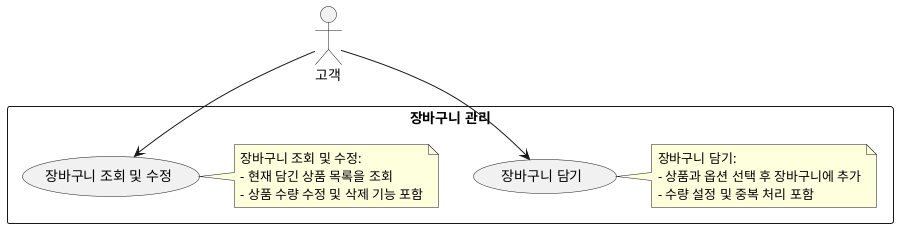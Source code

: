 @startuml
actor "고객" as Customer

rectangle "장바구니 관리" {
  usecase "장바구니 담기" as UC1
  note right of UC1
  장바구니 담기:
  - 상품과 옵션 선택 후 장바구니에 추가
  - 수량 설정 및 중복 처리 포함
  end note

  usecase "장바구니 조회 및 수정" as UC2
  note right of UC2
  장바구니 조회 및 수정:
  - 현재 담긴 상품 목록을 조회
  - 상품 수량 수정 및 삭제 기능 포함
  end note
}

Customer --> UC1
Customer --> UC2

@enduml
